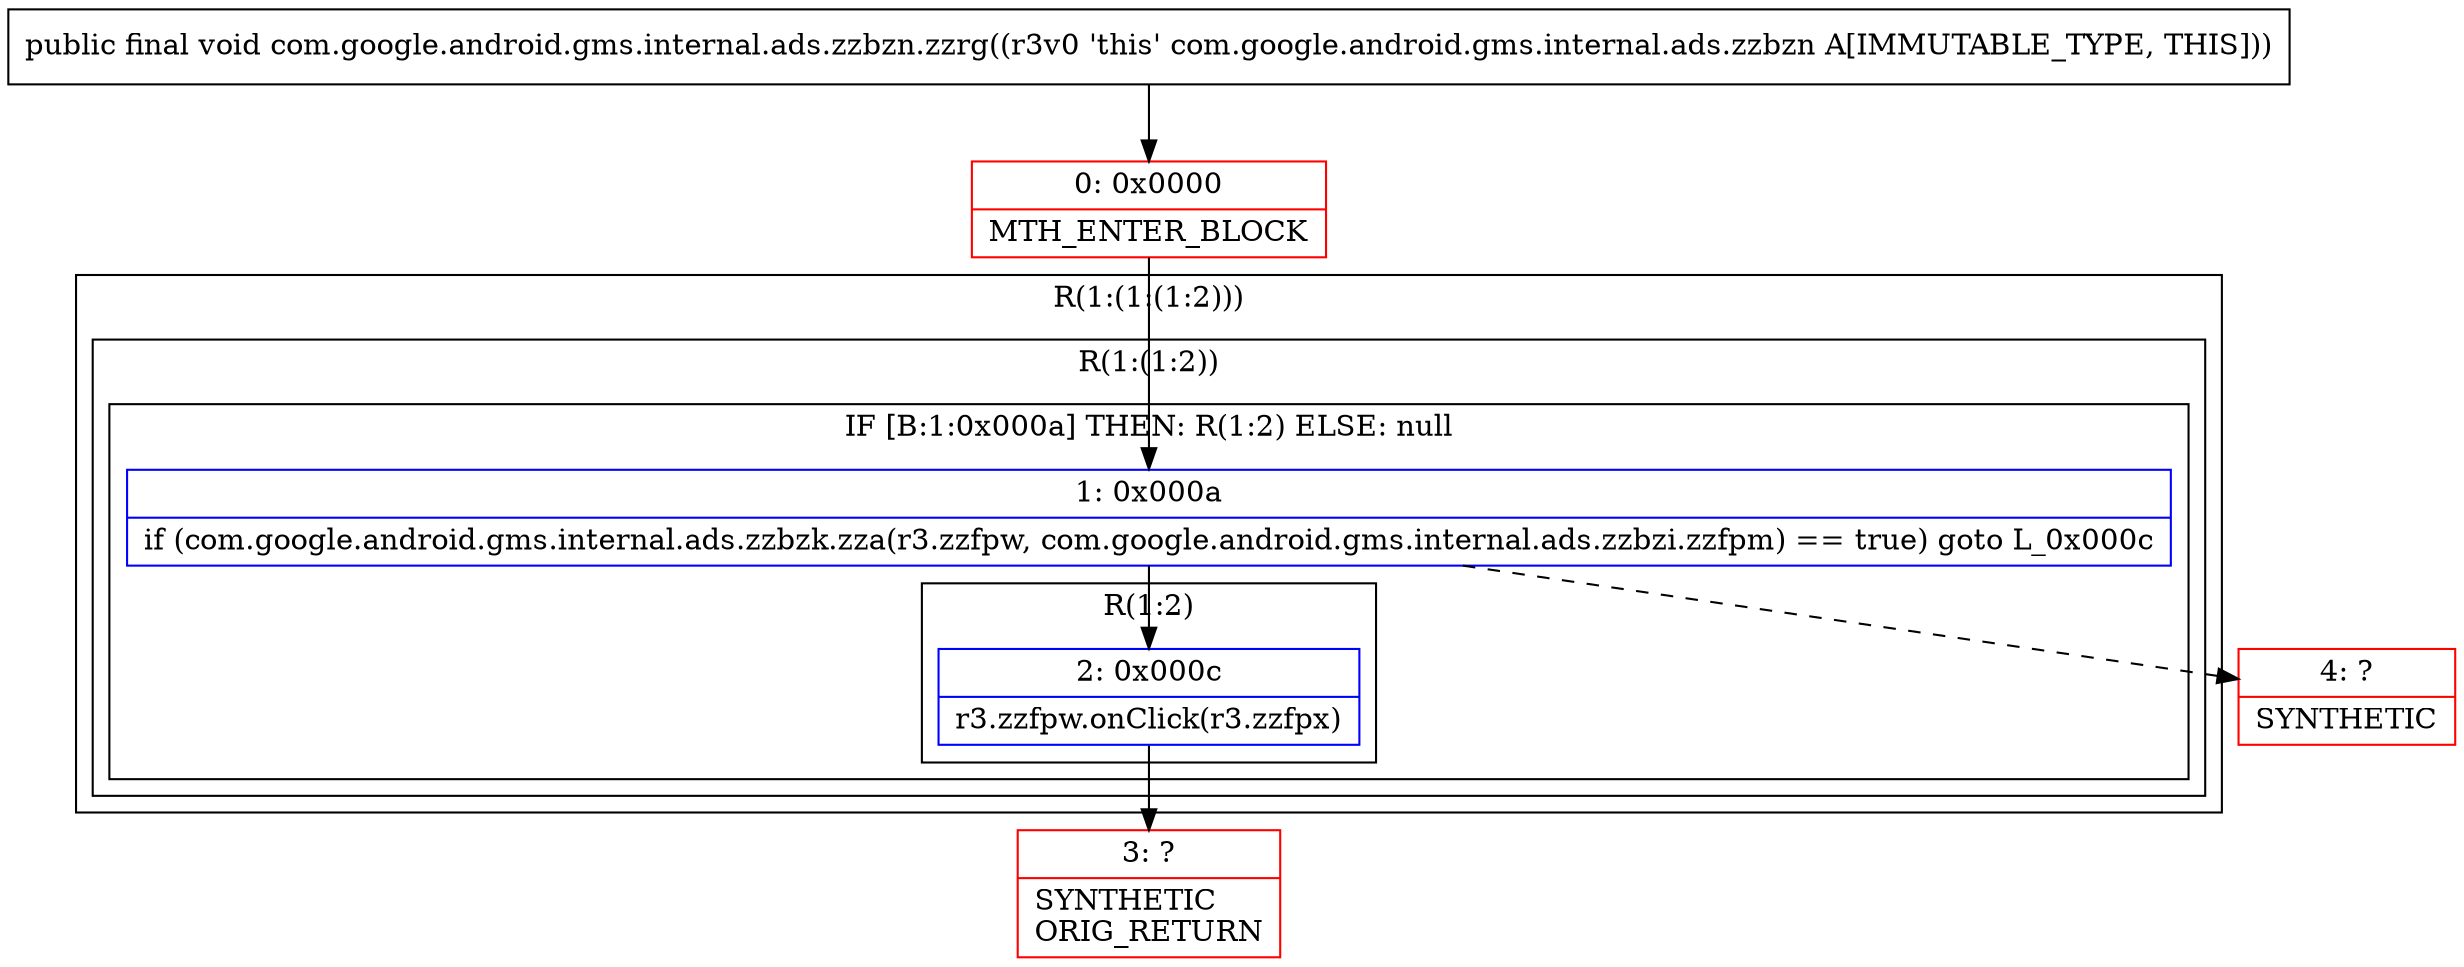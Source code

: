 digraph "CFG forcom.google.android.gms.internal.ads.zzbzn.zzrg()V" {
subgraph cluster_Region_439185991 {
label = "R(1:(1:(1:2)))";
node [shape=record,color=blue];
subgraph cluster_Region_1502525188 {
label = "R(1:(1:2))";
node [shape=record,color=blue];
subgraph cluster_IfRegion_2009087118 {
label = "IF [B:1:0x000a] THEN: R(1:2) ELSE: null";
node [shape=record,color=blue];
Node_1 [shape=record,label="{1\:\ 0x000a|if (com.google.android.gms.internal.ads.zzbzk.zza(r3.zzfpw, com.google.android.gms.internal.ads.zzbzi.zzfpm) == true) goto L_0x000c\l}"];
subgraph cluster_Region_1453433325 {
label = "R(1:2)";
node [shape=record,color=blue];
Node_2 [shape=record,label="{2\:\ 0x000c|r3.zzfpw.onClick(r3.zzfpx)\l}"];
}
}
}
}
Node_0 [shape=record,color=red,label="{0\:\ 0x0000|MTH_ENTER_BLOCK\l}"];
Node_3 [shape=record,color=red,label="{3\:\ ?|SYNTHETIC\lORIG_RETURN\l}"];
Node_4 [shape=record,color=red,label="{4\:\ ?|SYNTHETIC\l}"];
MethodNode[shape=record,label="{public final void com.google.android.gms.internal.ads.zzbzn.zzrg((r3v0 'this' com.google.android.gms.internal.ads.zzbzn A[IMMUTABLE_TYPE, THIS])) }"];
MethodNode -> Node_0;
Node_1 -> Node_2;
Node_1 -> Node_4[style=dashed];
Node_2 -> Node_3;
Node_0 -> Node_1;
}

